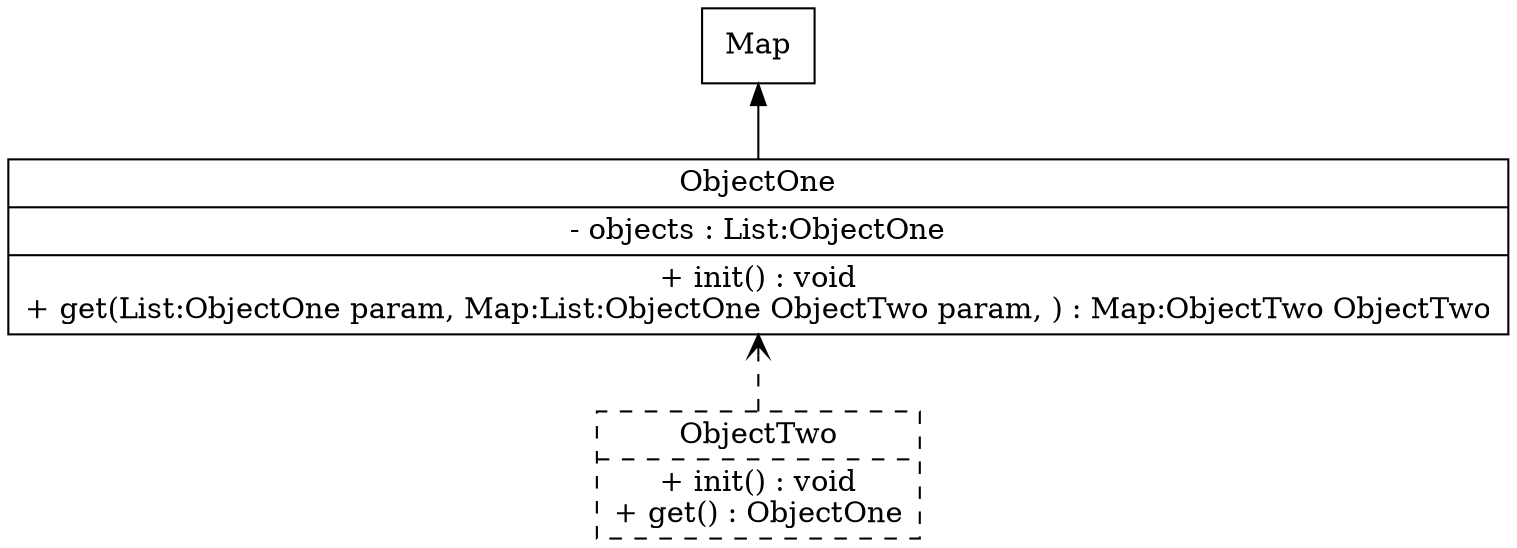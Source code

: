 digraph uml{rankdir=BT;splines=ortho;concentrate=true;node[shape = box];ObjectOne[shape = "record",label=<{ ObjectOne|- objects : List:ObjectOne<br/>|+ init() : void<br/>+ get(List:ObjectOne param, Map:List:ObjectOne ObjectTwo param, ) : Map:ObjectTwo ObjectTwo<br/>}>];ObjectOne->Map:ObjectTwo ObjectTwo [arrowhead="vee",style="dashed"];ObjectTwo[shape = "record",label=<{ ObjectTwo|+ init() : void<br/>+ get() : ObjectOne<br/>}>];ObjectTwo->ObjectOne [arrowhead="vee",style="dashed"];}